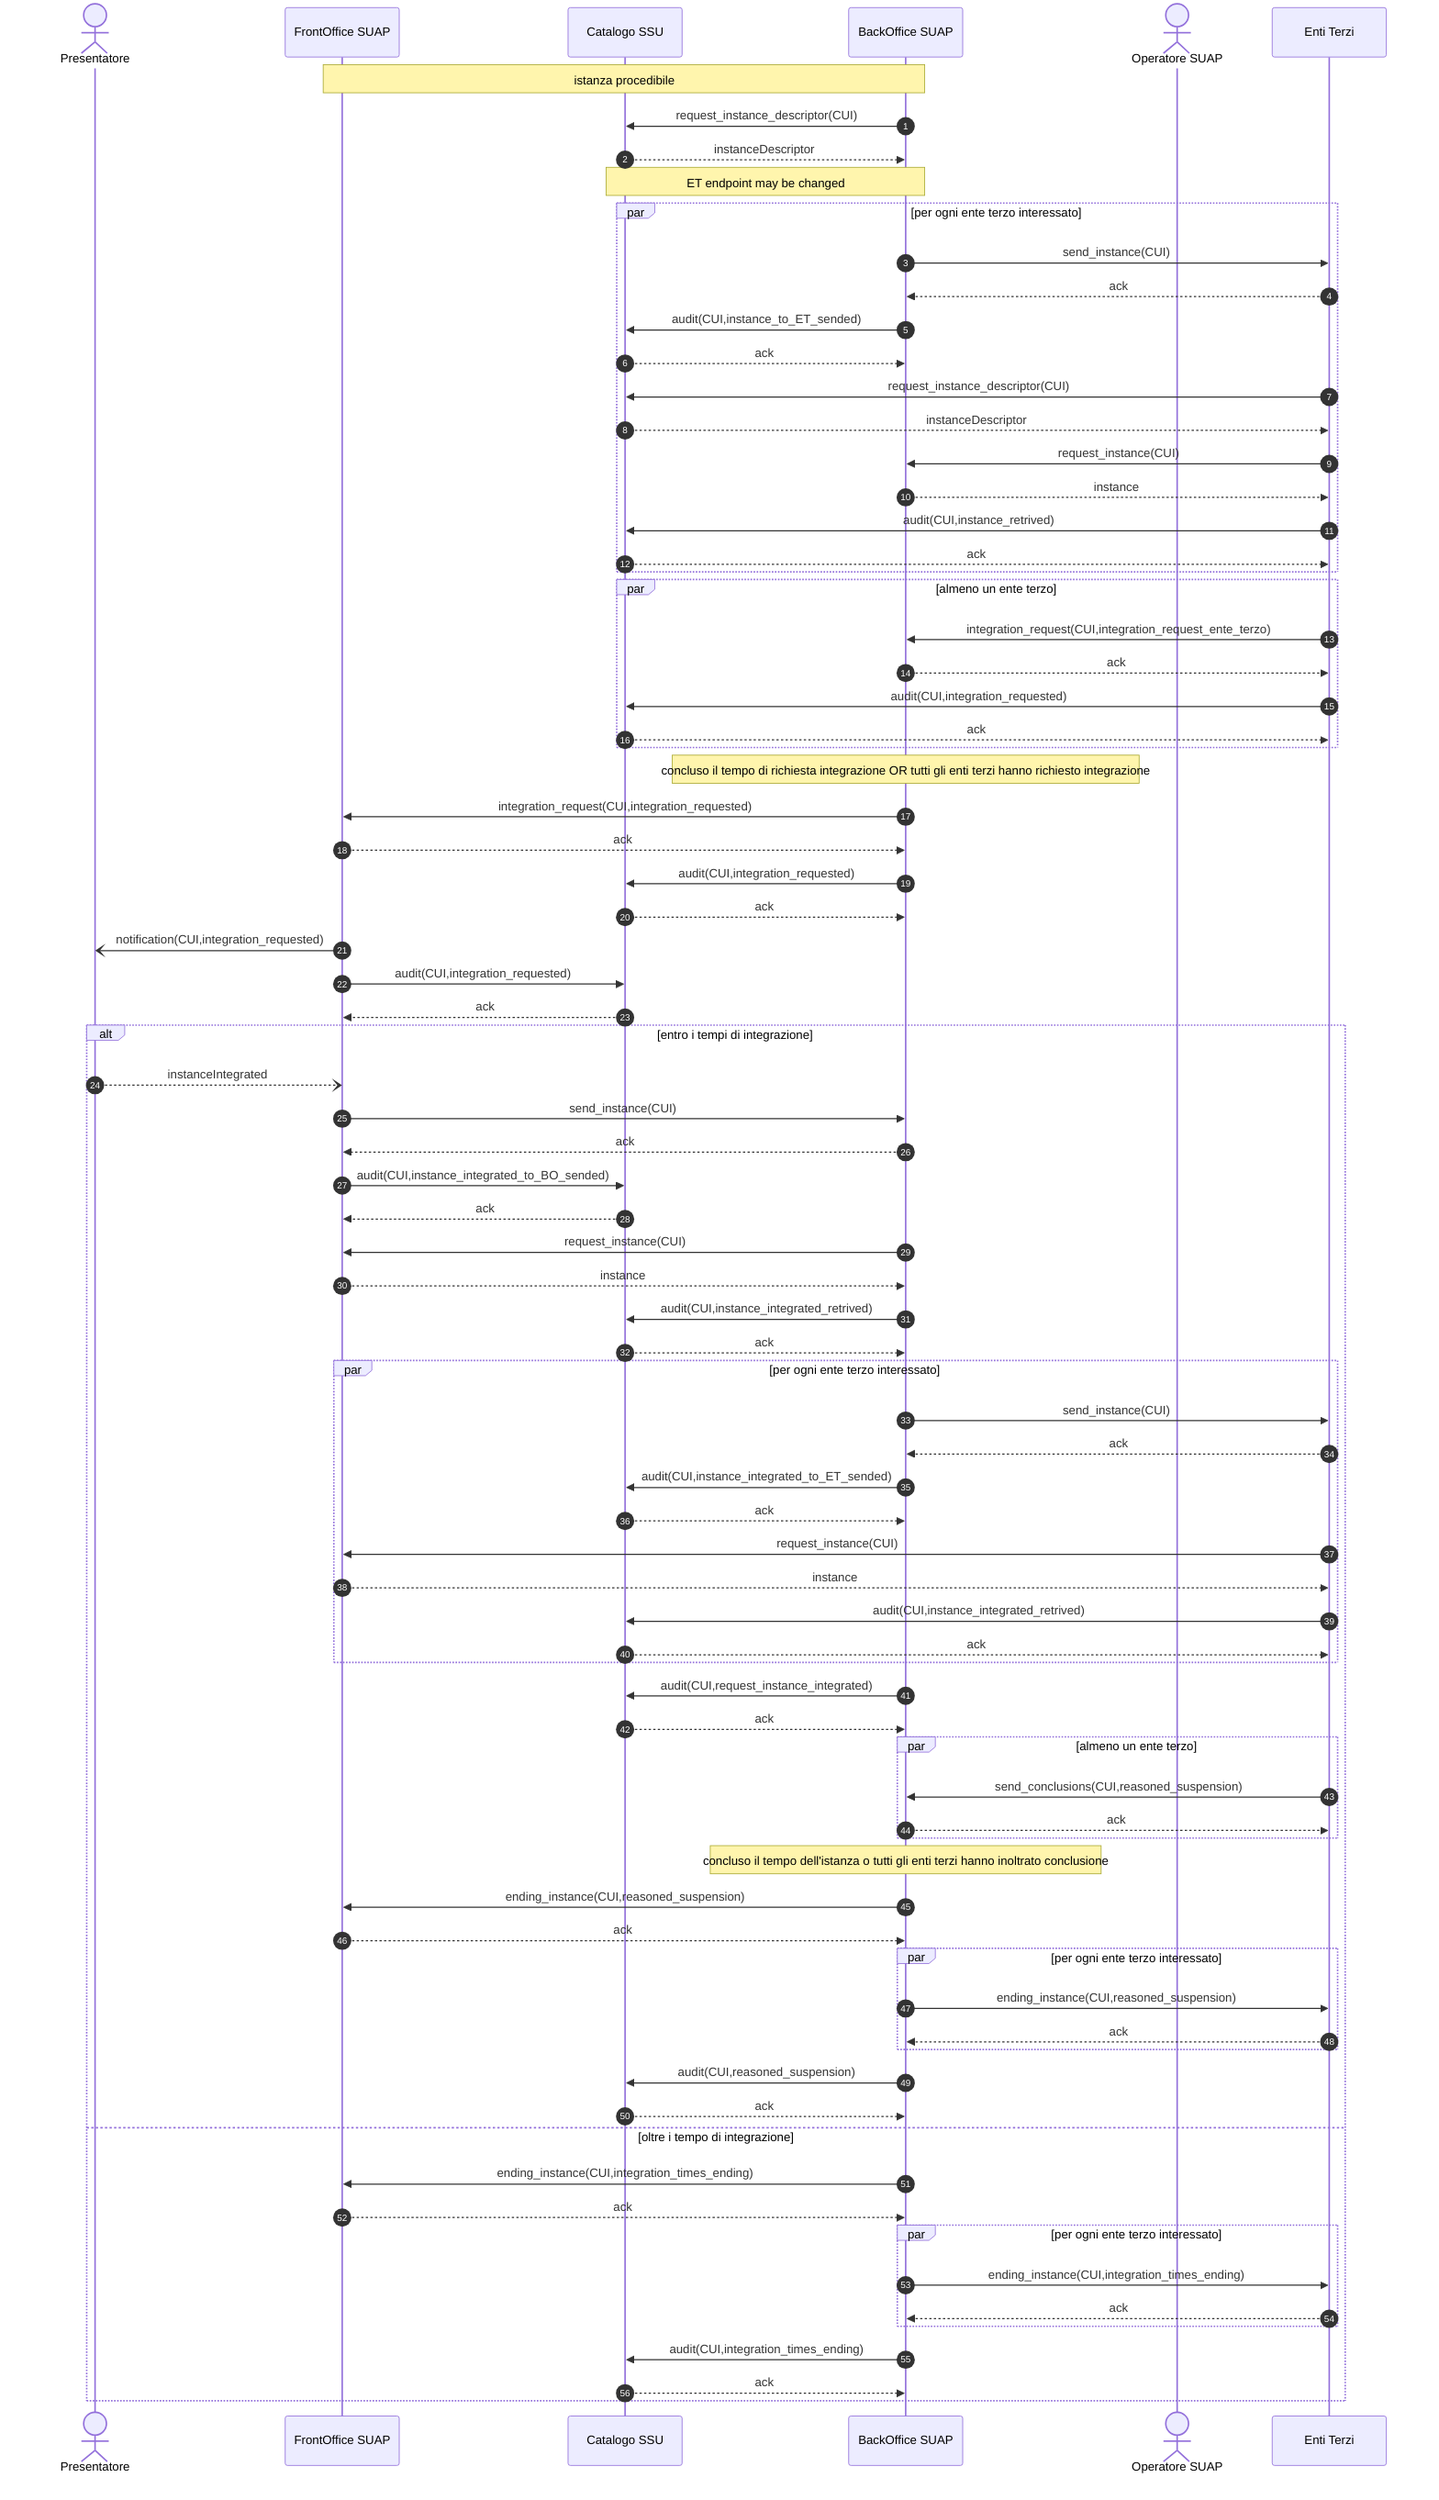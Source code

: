 sequenceDiagram
    autonumber

    actor P as Presentatore    
    participant F as FrontOffice SUAP
    participant C as Catalogo SSU    
    participant B as BackOffice SUAP    
    actor O as Operatore SUAP    
    participant E as Enti Terzi    
 
    Note over F,B: istanza procedibile
    B ->> C: request_instance_descriptor(CUI)
    C -->> B: instanceDescriptor
    Note over C,B: ET endpoint may be changed
    
    par per ogni ente terzo interessato        
        B ->> E: send_instance(CUI)
        E -->> B: ack
        B ->> C: audit(CUI,instance_to_ET_sended)
        C -->> B: ack
        E ->> C: request_instance_descriptor(CUI)
        C -->> E: instanceDescriptor
        E ->> B: request_instance(CUI)
        B -->> E: instance
        E ->> C: audit(CUI,instance_retrived)
        C -->> E: ack
    end
    
        
    par almeno un ente terzo
        E ->> B: integration_request(CUI,integration_request_ente_terzo)
        B -->> E: ack    
		E ->> C: audit(CUI,integration_requested)
        C -->> E: ack          
    end

    Note over B: concluso il tempo di richiesta integrazione OR tutti gli enti terzi hanno richiesto integrazione
    B ->> F: integration_request(CUI,integration_requested)
    F -->> B: ack
    B ->> C: audit(CUI,integration_requested)
    C -->> B: ack
    F -) P: notification(CUI,integration_requested)    
    F ->> C: audit(CUI,integration_requested)
    C -->> F: ack  

    alt entro i tempi di integrazione
        P --) F: instanceIntegrated
        F ->> B: send_instance(CUI)
        B -->> F: ack
        F ->> C: audit(CUI,instance_integrated_to_BO_sended)
        C -->> F: ack
        B ->> F: request_instance(CUI)
        F -->> B: instance
        B ->> C: audit(CUI,instance_integrated_retrived)
        C -->> B: ack
        par per ogni ente terzo interessato                
            B ->> E: send_instance(CUI)
            E -->> B: ack
            B ->> C: audit(CUI,instance_integrated_to_ET_sended)
            C -->> B: ack
            E ->> F: request_instance(CUI)
            F -->> E: instance
            E ->> C: audit(CUI,instance_integrated_retrived)
            C -->> E: ack
        end
        B ->> C: audit(CUI,request_instance_integrated)
        C -->> B: ack 

        par almeno un ente terzo
            E ->> B: send_conclusions(CUI,reasoned_suspension)
            B -->> E: ack            
        end

        Note over B: concluso il tempo dell'istanza o tutti gli enti terzi hanno inoltrato conclusione
        B ->> F: ending_instance(CUI,reasoned_suspension)
        F -->> B: ack            
        par per ogni ente terzo interessato
            B ->> E: ending_instance(CUI,reasoned_suspension)
            E -->> B: ack
        end
        B ->> C: audit(CUI,reasoned_suspension)
        C -->> B: ack
    else oltre i tempo di integrazione
        B ->> F: ending_instance(CUI,integration_times_ending)
        F -->> B: ack
        par per ogni ente terzo interessato
            B ->> E: ending_instance(CUI,integration_times_ending)
            E -->> B: ack
        end
        B ->> C: audit(CUI,integration_times_ending)
        C -->> B: ack
    end
